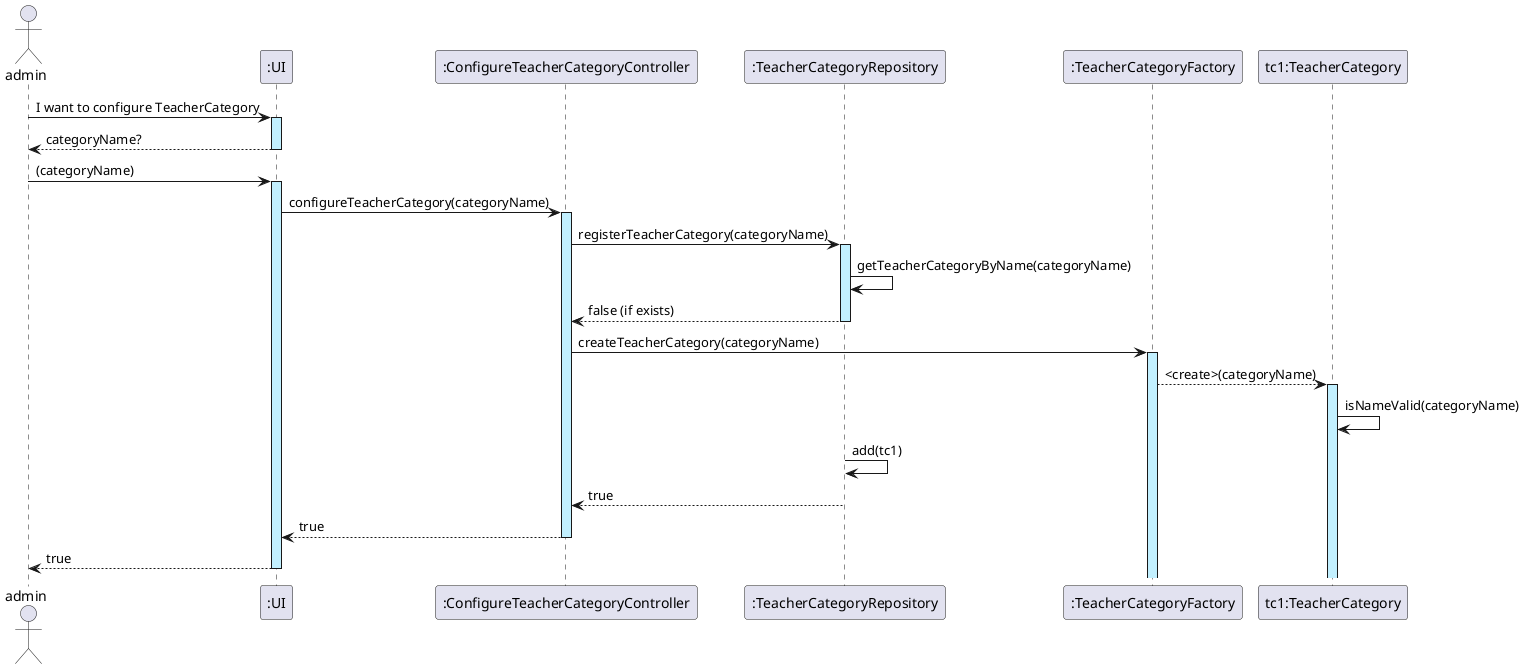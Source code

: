 @startuml
actor admin

admin -> ":UI" as UI ++ #application : I want to configure TeacherCategory
UI --> admin -- : categoryName?

admin -> UI ++ #application : (categoryName)

UI -> ":ConfigureTeacherCategoryController" as ConfigureTeacherCategoryController ++ #application : configureTeacherCategory(categoryName)

participant ":TeacherCategoryRepository" as TeacherCategoryRepository
participant ":TeacherCategoryFactory" as TeacherCategoryFactory

ConfigureTeacherCategoryController -> TeacherCategoryRepository ++ #application : registerTeacherCategory(categoryName)

TeacherCategoryRepository -> TeacherCategoryRepository : getTeacherCategoryByName(categoryName)
TeacherCategoryRepository --> ConfigureTeacherCategoryController --: false (if exists)

ConfigureTeacherCategoryController -> TeacherCategoryFactory ++ #application : createTeacherCategory(categoryName)
TeacherCategoryFactory --> "tc1:TeacherCategory" as TeacherCategory ++ #application : <create>(categoryName)

TeacherCategory -> TeacherCategory : isNameValid(categoryName)

TeacherCategoryRepository -> TeacherCategoryRepository : add(tc1)
TeacherCategoryRepository --> ConfigureTeacherCategoryController --: true

ConfigureTeacherCategoryController --> UI --: true
UI --> admin --: true
@enduml
